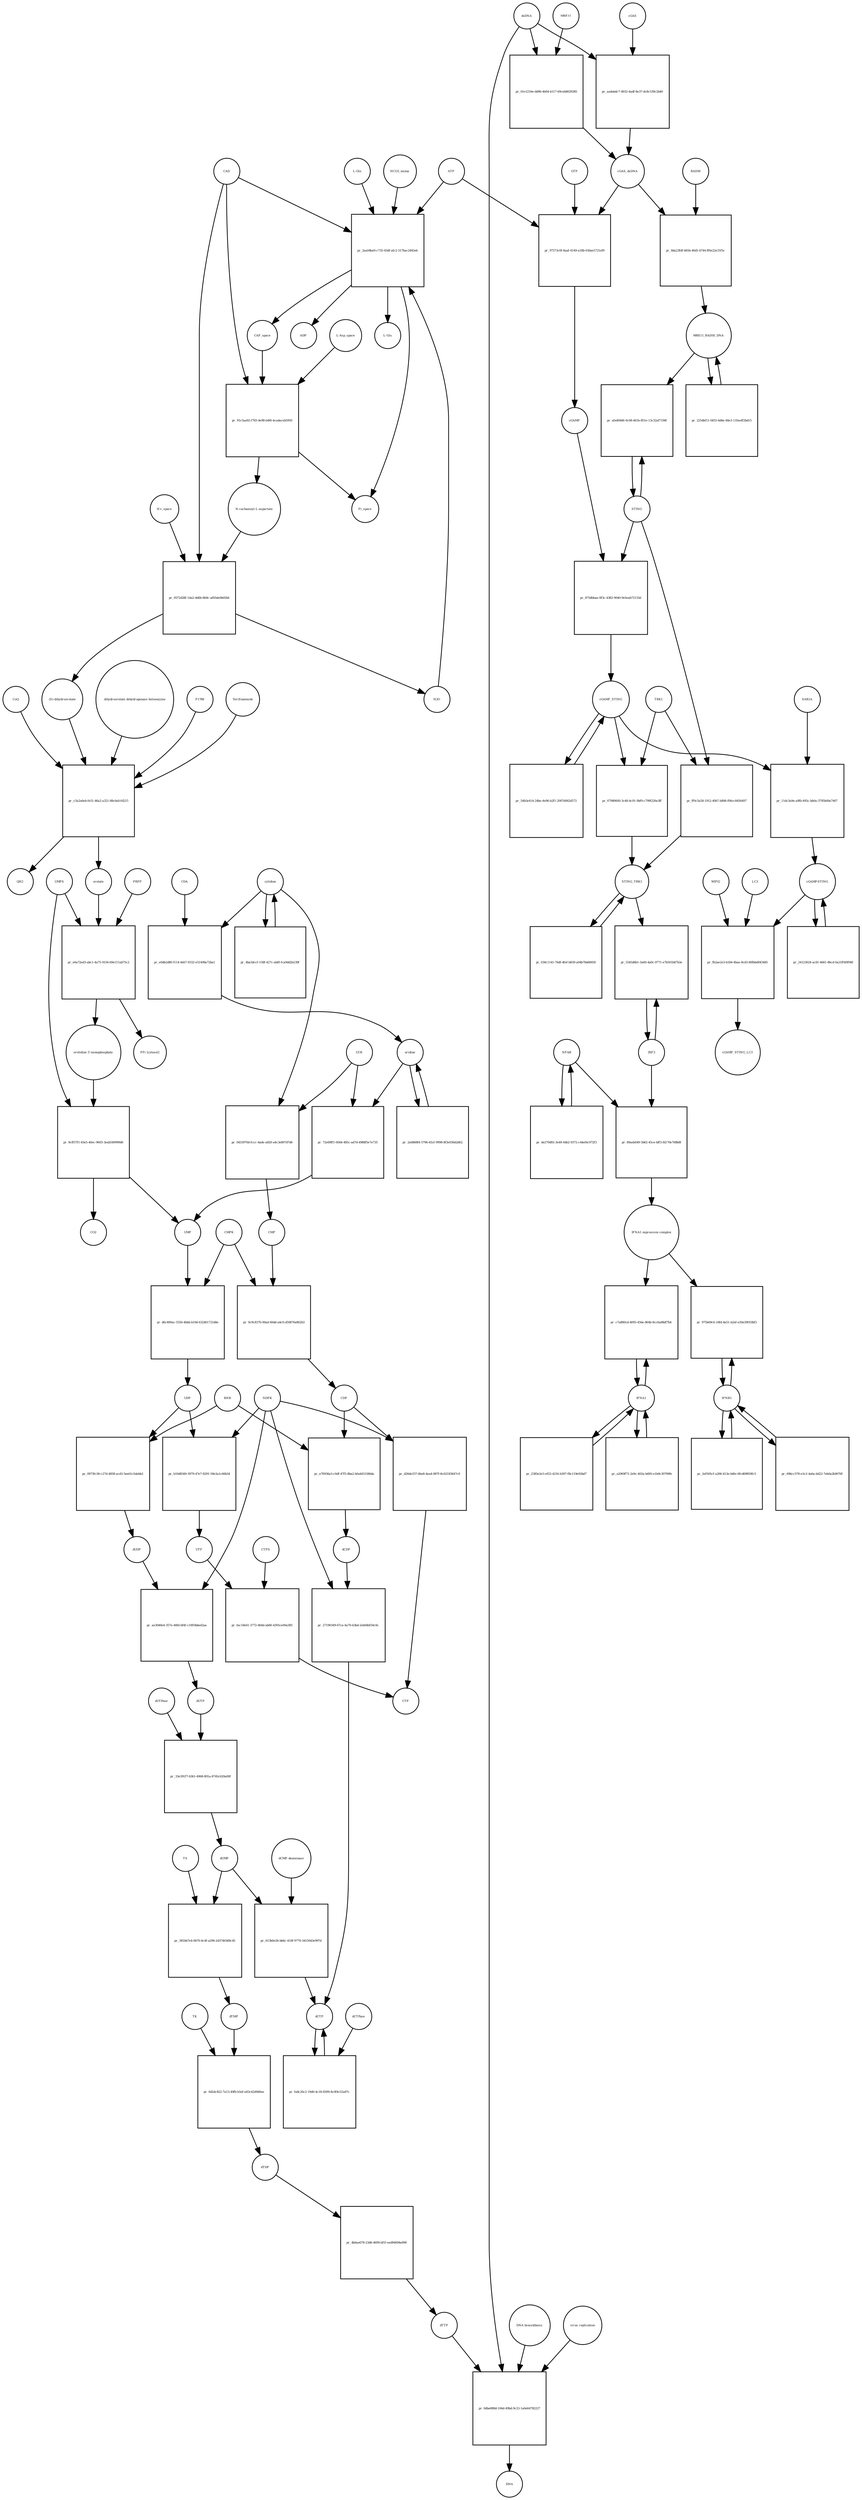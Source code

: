 strict digraph  {
"L-Gln" [annotation="", bipartite=0, cls="simple chemical", fontsize=4, label="L-Gln", shape=circle];
"pr_2aa04ba9-c735-43df-afc2-517bac2445eb" [annotation="", bipartite=1, cls=process, fontsize=4, label="pr_2aa04ba9-c735-43df-afc2-517bac2445eb", shape=square];
CAP_space [annotation="", bipartite=0, cls="simple chemical", fontsize=4, label=CAP_space, shape=circle];
CAD [annotation="", bipartite=0, cls=macromolecule, fontsize=4, label=CAD, shape=circle];
HCO3_minus [annotation="", bipartite=0, cls="simple chemical", fontsize=4, label=HCO3_minus, shape=circle];
H2O [annotation="", bipartite=0, cls="simple chemical", fontsize=4, label=H2O, shape=circle];
ATP [annotation="", bipartite=0, cls="simple chemical", fontsize=4, label=ATP, shape=circle];
"L-Glu" [annotation="", bipartite=0, cls="simple chemical", fontsize=4, label="L-Glu", shape=circle];
ADP [annotation="", bipartite=0, cls="simple chemical", fontsize=4, label=ADP, shape=circle];
Pi_space [annotation="", bipartite=0, cls="simple chemical", fontsize=4, label=Pi_space, shape=circle];
cytidine [annotation="", bipartite=0, cls="simple chemical", fontsize=4, label=cytidine, shape=circle];
"pr_e0db2d80-f114-4eb7-9332-e51408a72ba1" [annotation="", bipartite=1, cls=process, fontsize=4, label="pr_e0db2d80-f114-4eb7-9332-e51408a72ba1", shape=square];
uridine [annotation="", bipartite=0, cls="simple chemical", fontsize=4, label=uridine, shape=circle];
CDA [annotation="", bipartite=0, cls=macromolecule, fontsize=4, label=CDA, shape=circle];
"pr_72e69ff1-00d4-485c-ad7d-4988f5e7e735" [annotation="", bipartite=1, cls=process, fontsize=4, label="pr_72e69ff1-00d4-485c-ad7d-4988f5e7e735", shape=square];
UMP [annotation="", bipartite=0, cls="simple chemical", fontsize=4, label=UMP, shape=circle];
UCK [annotation="", bipartite=0, cls=macromolecule, fontsize=4, label=UCK, shape=circle];
"pr_0433970d-fccc-4ade-a820-a4c3e897d7d6" [annotation="", bipartite=1, cls=process, fontsize=4, label="pr_0433970d-fccc-4ade-a820-a4c3e897d7d6", shape=square];
CMP [annotation="", bipartite=0, cls="simple chemical", fontsize=4, label=CMP, shape=circle];
"pr_2a6868f4-5796-45cf-9998-8f3e036d2d62" [annotation="", bipartite=1, cls=process, fontsize=4, label="pr_2a6868f4-5796-45cf-9998-8f3e036d2d62", shape=square];
"pr_4ba3dccf-158f-427c-ab6f-fca9dd2b239f" [annotation="", bipartite=1, cls=process, fontsize=4, label="pr_4ba3dccf-158f-427c-ab6f-fca9dd2b239f", shape=square];
"pr_d6c490ac-5556-4bbb-b19d-632461721d8e" [annotation="", bipartite=1, cls=process, fontsize=4, label="pr_d6c490ac-5556-4bbb-b19d-632461721d8e", shape=square];
UDP [annotation="", bipartite=0, cls="simple chemical", fontsize=4, label=UDP, shape=circle];
CMPK [annotation="", bipartite=0, cls=macromolecule, fontsize=4, label=CMPK, shape=circle];
"pr_0c9c8370-00ad-40dd-a4c0-d50876e862b3" [annotation="", bipartite=1, cls=process, fontsize=4, label="pr_0c9c8370-00ad-40dd-a4c0-d50876e862b3", shape=square];
CDP [annotation="", bipartite=0, cls="simple chemical", fontsize=4, label=CDP, shape=circle];
"pr_b10d8349-3979-47e7-8291-59e3a1c66b34" [annotation="", bipartite=1, cls=process, fontsize=4, label="pr_b10d8349-3979-47e7-8291-59e3a1c66b34", shape=square];
UTP [annotation="", bipartite=0, cls="simple chemical", fontsize=4, label=UTP, shape=circle];
NDPK [annotation="", bipartite=0, cls=macromolecule, fontsize=4, label=NDPK, shape=circle];
"pr_d26de337-6be8-4ea4-887f-8c62183647c0" [annotation="", bipartite=1, cls=process, fontsize=4, label="pr_d26de337-6be8-4ea4-887f-8c62183647c0", shape=square];
CTP [annotation="", bipartite=0, cls="simple chemical", fontsize=4, label=CTP, shape=circle];
"pr_fac18e61-3772-464d-ab60-4305ce00a385" [annotation="", bipartite=1, cls=process, fontsize=4, label="pr_fac18e61-3772-464d-ab60-4305ce00a385", shape=square];
CTPS [annotation="", bipartite=0, cls=macromolecule, fontsize=4, label=CTPS, shape=circle];
"pr_0973fc36-c27d-4838-acd3-5ee61c5debb2" [annotation="", bipartite=1, cls=process, fontsize=4, label="pr_0973fc36-c27d-4838-acd3-5ee61c5debb2", shape=square];
dUDP [annotation="", bipartite=0, cls="simple chemical", fontsize=4, label=dUDP, shape=circle];
RNR [annotation="", bipartite=0, cls=macromolecule, fontsize=4, label=RNR, shape=circle];
"pr_ae30d0e4-357e-46fd-bf4f-c1693bbed2aa" [annotation="", bipartite=1, cls=process, fontsize=4, label="pr_ae30d0e4-357e-46fd-bf4f-c1693bbed2aa", shape=square];
dUTP [annotation="", bipartite=0, cls="simple chemical", fontsize=4, label=dUTP, shape=circle];
dCDP [annotation="", bipartite=0, cls="simple chemical", fontsize=4, label=dCDP, shape=circle];
"pr_27190349-67ca-4a70-b3bd-2eb64bf34c6c" [annotation="", bipartite=1, cls=process, fontsize=4, label="pr_27190349-67ca-4a70-b3bd-2eb64bf34c6c", shape=square];
dCTP [annotation="", bipartite=0, cls="simple chemical", fontsize=4, label=dCTP, shape=circle];
"pr_a70936a3-c0df-47f5-8ba2-bfa4451586da" [annotation="", bipartite=1, cls=process, fontsize=4, label="pr_a70936a3-c0df-47f5-8ba2-bfa4451586da", shape=square];
"pr_33e391f7-6361-4968-801a-8745c620a00f" [annotation="", bipartite=1, cls=process, fontsize=4, label="pr_33e391f7-6361-4968-801a-8745c620a00f", shape=square];
dUMP [annotation="", bipartite=0, cls="simple chemical", fontsize=4, label=dUMP, shape=circle];
dUTPase [annotation="", bipartite=0, cls=macromolecule, fontsize=4, label=dUTPase, shape=circle];
"pr_fa8c26c2-19d0-4c18-8399-8c0f4c52a87c" [annotation="", bipartite=1, cls=process, fontsize=4, label="pr_fa8c26c2-19d0-4c18-8399-8c0f4c52a87c", shape=square];
dCTPase [annotation="", bipartite=0, cls=macromolecule, fontsize=4, label=dCTPase, shape=circle];
"pr_613b0e26-bb6c-410f-9770-3415043e997d" [annotation="", bipartite=1, cls=process, fontsize=4, label="pr_613b0e26-bb6c-410f-9770-3415043e997d", shape=square];
"dCMP deaminase" [annotation="", bipartite=0, cls=macromolecule, fontsize=4, label="dCMP deaminase", shape=circle];
"pr_381bb7e4-0b70-4c4f-a296-2d3746368c45" [annotation="", bipartite=1, cls=process, fontsize=4, label="pr_381bb7e4-0b70-4c4f-a296-2d3746368c45", shape=square];
dTMP [annotation="", bipartite=0, cls="simple chemical", fontsize=4, label=dTMP, shape=circle];
TS [annotation="", bipartite=0, cls=macromolecule, fontsize=4, label=TS, shape=circle];
"pr_6d2dc822-7a13-49fb-b5ef-e83c42d9d0ee" [annotation="", bipartite=1, cls=process, fontsize=4, label="pr_6d2dc822-7a13-49fb-b5ef-e83c42d9d0ee", shape=square];
dTDP [annotation="", bipartite=0, cls="simple chemical", fontsize=4, label=dTDP, shape=circle];
TK [annotation="", bipartite=0, cls=macromolecule, fontsize=4, label=TK, shape=circle];
"pr_4b6ae678-23d6-4699-bf1f-eed94694e890" [annotation="", bipartite=1, cls=process, fontsize=4, label="pr_4b6ae678-23d6-4699-bf1f-eed94694e890", shape=square];
dTTP [annotation="", bipartite=0, cls="simple chemical", fontsize=4, label=dTTP, shape=circle];
dsDNA [annotation="", bipartite=0, cls="simple chemical", fontsize=4, label=dsDNA, shape=circle];
"pr_aa4abdc7-4932-4adf-8e37-dc8c539c2b40" [annotation="", bipartite=1, cls=process, fontsize=4, label="pr_aa4abdc7-4932-4adf-8e37-dc8c539c2b40", shape=square];
cGAS [annotation="", bipartite=0, cls=macromolecule, fontsize=4, label=cGAS, shape=circle];
cGAS_dsDNA [annotation="", bipartite=0, cls=complex, fontsize=4, label=cGAS_dsDNA, shape=circle];
"pr_97273c0f-8aaf-4149-a18b-036ae5721ef9" [annotation="", bipartite=1, cls=process, fontsize=4, label="pr_97273c0f-8aaf-4149-a18b-036ae5721ef9", shape=square];
GTP [annotation="", bipartite=0, cls="simple chemical", fontsize=4, label=GTP, shape=circle];
cGAMP [annotation="", bipartite=0, cls="simple chemical", fontsize=4, label=cGAMP, shape=circle];
"pr_875dbbaa-0f3c-4382-9040-9e5eab72133d" [annotation="", bipartite=1, cls=process, fontsize=4, label="pr_875dbbaa-0f3c-4382-9040-9e5eab72133d", shape=square];
STING [annotation="", bipartite=0, cls="macromolecule multimer", fontsize=4, label=STING, shape=circle];
cGAMP_STING [annotation="", bipartite=0, cls=complex, fontsize=4, label=cGAMP_STING, shape=circle];
TBK1 [annotation="", bipartite=0, cls=macromolecule, fontsize=4, label=TBK1, shape=circle];
"pr_67980600-3c48-4c91-9bf9-c799f226e3ff" [annotation="", bipartite=1, cls=process, fontsize=4, label="pr_67980600-3c48-4c91-9bf9-c799f226e3ff", shape=square];
STING_TBK1 [annotation="", bipartite=0, cls=complex, fontsize=4, label=STING_TBK1, shape=circle];
"pr_54b5e414-24be-4e96-b2f1-2007d062d573" [annotation="", bipartite=1, cls=process, fontsize=4, label="pr_54b5e414-24be-4e96-b2f1-2007d062d573", shape=square];
"pr_034c1141-76df-4fef-b839-a04b7bb68450" [annotation="", bipartite=1, cls=process, fontsize=4, label="pr_034c1141-76df-4fef-b839-a04b7bb68450", shape=square];
"NF-kB" [annotation="", bipartite=0, cls=complex, fontsize=4, label="NF-kB", shape=circle];
"pr_de270d92-3e49-44b2-9372-c44ef4c972f3" [annotation="", bipartite=1, cls=process, fontsize=4, label="pr_de270d92-3e49-44b2-9372-c44ef4c972f3", shape=square];
IFNA1 [annotation="", bipartite=0, cls="nucleic acid feature", fontsize=4, label=IFNA1, shape=circle];
"pr_a2969f71-2e9c-402a-b695-e1b9c30799fe" [annotation="", bipartite=1, cls=process, fontsize=4, label="pr_a2969f71-2e9c-402a-b695-e1b9c30799fe", shape=square];
IFNB1 [annotation="", bipartite=0, cls="nucleic acid feature", fontsize=4, label=IFNB1, shape=circle];
"pr_696cc578-e3c2-4a6a-bd22-7eb0a2b9076f" [annotation="", bipartite=1, cls=process, fontsize=4, label="pr_696cc578-e3c2-4a6a-bd22-7eb0a2b9076f", shape=square];
"pr_2385e2e3-ef22-4216-b397-f8c119e92bd7" [annotation="", bipartite=1, cls=process, fontsize=4, label="pr_2385e2e3-ef22-4216-b397-f8c119e92bd7", shape=square];
"pr_2ef505cf-a206-413e-b6fe-0fcd69859fc5" [annotation="", bipartite=1, cls=process, fontsize=4, label="pr_2ef505cf-a206-413e-b6fe-0fcd69859fc5", shape=square];
"pr_975b69c6-18fd-4a51-b2ef-e50e39010bf3" [annotation="", bipartite=1, cls=process, fontsize=4, label="pr_975b69c6-18fd-4a51-b2ef-e50e39010bf3", shape=square];
"IFNA1 expression complex" [annotation="", bipartite=0, cls=complex, fontsize=4, label="IFNA1 expression complex", shape=circle];
"cGAMP-STING" [annotation="", bipartite=0, cls=complex, fontsize=4, label="cGAMP-STING", shape=circle];
"pr_24123624-ac81-4661-8bcd-0a21ff40f948" [annotation="", bipartite=1, cls=process, fontsize=4, label="pr_24123624-ac81-4661-8bcd-0a21ff40f948", shape=square];
"pr_01e1216e-dd96-4b04-b117-69ceb8029385" [annotation="", bipartite=1, cls=process, fontsize=4, label="pr_01e1216e-dd96-4b04-b117-69ceb8029385", shape=square];
MRE11 [annotation="", bipartite=0, cls="macromolecule multimer", fontsize=4, label=MRE11, shape=circle];
RAD50 [annotation="", bipartite=0, cls="macromolecule multimer", fontsize=4, label=RAD50, shape=circle];
"pr_8da23fdf-665b-46d1-b744-ff6e22e31f5c" [annotation="", bipartite=1, cls=process, fontsize=4, label="pr_8da23fdf-665b-46d1-b744-ff6e22e31f5c", shape=square];
MRE11_RAD50_DNA [annotation="", bipartite=0, cls=complex, fontsize=4, label=MRE11_RAD50_DNA, shape=circle];
IRF3 [annotation="", bipartite=0, cls="macromolecule multimer", fontsize=4, label=IRF3, shape=circle];
"pr_5545d6b1-3a60-4a0c-9771-e7b501b87b3e" [annotation="", bipartite=1, cls=process, fontsize=4, label="pr_5545d6b1-3a60-4a0c-9771-e7b501b87b3e", shape=square];
"pr_11dc3a9e-a9fb-495c-bb0a-3795b00a7467" [annotation="", bipartite=1, cls=process, fontsize=4, label="pr_11dc3a9e-a9fb-495c-bb0a-3795b00a7467", shape=square];
SAR1A [annotation="", bipartite=0, cls=macromolecule, fontsize=4, label=SAR1A, shape=circle];
"pr_fb2ae2e3-b184-4bae-8cd3-80fbbd043485" [annotation="", bipartite=1, cls=process, fontsize=4, label="pr_fb2ae2e3-b184-4bae-8cd3-80fbbd043485", shape=square];
LC3 [annotation="", bipartite=0, cls=macromolecule, fontsize=4, label=LC3, shape=circle];
cGAMP_STING_LC3 [annotation="", bipartite=0, cls=complex, fontsize=4, label=cGAMP_STING_LC3, shape=circle];
WIPI2 [annotation="", bipartite=0, cls=macromolecule, fontsize=4, label=WIPI2, shape=circle];
"pr_afed0466-0c08-461b-851e-13c32af7194f" [annotation="", bipartite=1, cls=process, fontsize=4, label="pr_afed0466-0c08-461b-851e-13c32af7194f", shape=square];
"pr_ff0c5a58-1912-40b7-b806-f06cc8456497" [annotation="", bipartite=1, cls=process, fontsize=4, label="pr_ff0c5a58-1912-40b7-b806-f06cc8456497", shape=square];
"pr_2254bf11-0455-4d6e-84e3-135eeff2bd15" [annotation="", bipartite=1, cls=process, fontsize=4, label="pr_2254bf11-0455-4d6e-84e3-135eeff2bd15", shape=square];
"pr_91c5aa92-f783-4e98-b4f6-4cadaceb5950" [annotation="", bipartite=1, cls=process, fontsize=4, label="pr_91c5aa92-f783-4e98-b4f6-4cadaceb5950", shape=square];
"N-carbamoyl-L-aspartate" [annotation="", bipartite=0, cls="simple chemical", fontsize=4, label="N-carbamoyl-L-aspartate", shape=circle];
"L-Asp_space" [annotation="", bipartite=0, cls="simple chemical", fontsize=4, label="L-Asp_space", shape=circle];
"pr_0572d28f-14a2-4d6b-8b9c-af65de0b05b6" [annotation="", bipartite=1, cls=process, fontsize=4, label="pr_0572d28f-14a2-4d6b-8b9c-af65de0b05b6", shape=square];
"(S)-dihydroorotate" [annotation="", bipartite=0, cls="simple chemical", fontsize=4, label="(S)-dihydroorotate", shape=circle];
"H+_space" [annotation="", bipartite=0, cls="simple chemical", fontsize=4, label="H+_space", shape=circle];
"pr_c5a2a6eb-fe51-46a2-a321-88c6afcfd215" [annotation="", bipartite=1, cls=process, fontsize=4, label="pr_c5a2a6eb-fe51-46a2-a321-88c6afcfd215", shape=square];
orotate [annotation="", bipartite=0, cls="simple chemical", fontsize=4, label=orotate, shape=circle];
"dihydroorotate dehydrogenase holoenzyme" [annotation="", bipartite=0, cls="simple chemical", fontsize=4, label="dihydroorotate dehydrogenase holoenzyme", shape=circle];
P1788 [annotation="", bipartite=0, cls="simple chemical", fontsize=4, label=P1788, shape=circle];
Teriflunomide [annotation="", bipartite=0, cls="simple chemical", fontsize=4, label=Teriflunomide, shape=circle];
CoQ [annotation="", bipartite=0, cls="simple chemical", fontsize=4, label=CoQ, shape=circle];
QH2 [annotation="", bipartite=0, cls="simple chemical", fontsize=4, label=QH2, shape=circle];
"pr_e6a72ed3-abc1-4a75-9156-69e111ab75c2" [annotation="", bipartite=1, cls=process, fontsize=4, label="pr_e6a72ed3-abc1-4a75-9156-69e111ab75c2", shape=square];
"orotidine 5'-monophosphate" [annotation="", bipartite=0, cls="simple chemical", fontsize=4, label="orotidine 5'-monophosphate", shape=circle];
UMPS [annotation="", bipartite=0, cls="macromolecule multimer", fontsize=4, label=UMPS, shape=circle];
PRPP [annotation="", bipartite=0, cls="simple chemical", fontsize=4, label=PRPP, shape=circle];
"PPi [cytosol]" [annotation="", bipartite=0, cls="simple chemical", fontsize=4, label="PPi [cytosol]", shape=circle];
"pr_9cff57f1-83e5-40ec-9603-3eab549999d6" [annotation="", bipartite=1, cls=process, fontsize=4, label="pr_9cff57f1-83e5-40ec-9603-3eab549999d6", shape=square];
CO2 [annotation="", bipartite=0, cls="simple chemical", fontsize=4, label=CO2, shape=circle];
"pr_0dbe888d-104d-49bd-9c23-1a6e64782227" [annotation="", bipartite=1, cls=process, fontsize=4, label="pr_0dbe888d-104d-49bd-9c23-1a6e64782227", shape=square];
DNA [annotation="", bipartite=0, cls="nucleic acid feature", fontsize=4, label=DNA, shape=circle];
"DNA biosynthesis" [annotation="urn_miriam_obo.go_GO%3A0071897", bipartite=0, cls=phenotype, fontsize=4, label="DNA biosynthesis", shape=circle];
"virus replication" [annotation="", bipartite=0, cls=phenotype, fontsize=4, label="virus replication", shape=circle];
"pr_c7a880cd-4095-456e-864b-8cc6a88df7b4" [annotation="", bipartite=1, cls=process, fontsize=4, label="pr_c7a880cd-4095-456e-864b-8cc6a88df7b4", shape=square];
"pr_89aeb049-5b62-45ce-bff3-fd170e768b8f" [annotation="", bipartite=1, cls=process, fontsize=4, label="pr_89aeb049-5b62-45ce-bff3-fd170e768b8f", shape=square];
"L-Gln" -> "pr_2aa04ba9-c735-43df-afc2-517bac2445eb"  [annotation="", interaction_type=consumption];
"pr_2aa04ba9-c735-43df-afc2-517bac2445eb" -> CAP_space  [annotation="", interaction_type=production];
"pr_2aa04ba9-c735-43df-afc2-517bac2445eb" -> "L-Glu"  [annotation="", interaction_type=production];
"pr_2aa04ba9-c735-43df-afc2-517bac2445eb" -> ADP  [annotation="", interaction_type=production];
"pr_2aa04ba9-c735-43df-afc2-517bac2445eb" -> Pi_space  [annotation="", interaction_type=production];
CAP_space -> "pr_91c5aa92-f783-4e98-b4f6-4cadaceb5950"  [annotation="", interaction_type=consumption];
CAD -> "pr_2aa04ba9-c735-43df-afc2-517bac2445eb"  [annotation=urn_miriam_reactome_REACT_1698, interaction_type=catalysis];
CAD -> "pr_91c5aa92-f783-4e98-b4f6-4cadaceb5950"  [annotation=urn_miriam_reactome_REACT_1698, interaction_type=catalysis];
CAD -> "pr_0572d28f-14a2-4d6b-8b9c-af65de0b05b6"  [annotation=urn_miriam_reactome_REACT_1698, interaction_type=catalysis];
HCO3_minus -> "pr_2aa04ba9-c735-43df-afc2-517bac2445eb"  [annotation="", interaction_type=consumption];
H2O -> "pr_2aa04ba9-c735-43df-afc2-517bac2445eb"  [annotation="", interaction_type=consumption];
ATP -> "pr_2aa04ba9-c735-43df-afc2-517bac2445eb"  [annotation="", interaction_type=consumption];
ATP -> "pr_97273c0f-8aaf-4149-a18b-036ae5721ef9"  [annotation="", interaction_type=consumption];
cytidine -> "pr_e0db2d80-f114-4eb7-9332-e51408a72ba1"  [annotation="", interaction_type=consumption];
cytidine -> "pr_0433970d-fccc-4ade-a820-a4c3e897d7d6"  [annotation="", interaction_type=consumption];
cytidine -> "pr_4ba3dccf-158f-427c-ab6f-fca9dd2b239f"  [annotation="", interaction_type=consumption];
"pr_e0db2d80-f114-4eb7-9332-e51408a72ba1" -> uridine  [annotation="", interaction_type=production];
uridine -> "pr_72e69ff1-00d4-485c-ad7d-4988f5e7e735"  [annotation="", interaction_type=consumption];
uridine -> "pr_2a6868f4-5796-45cf-9998-8f3e036d2d62"  [annotation="", interaction_type=consumption];
CDA -> "pr_e0db2d80-f114-4eb7-9332-e51408a72ba1"  [annotation="", interaction_type=catalysis];
"pr_72e69ff1-00d4-485c-ad7d-4988f5e7e735" -> UMP  [annotation="", interaction_type=production];
UMP -> "pr_d6c490ac-5556-4bbb-b19d-632461721d8e"  [annotation="", interaction_type=consumption];
UCK -> "pr_72e69ff1-00d4-485c-ad7d-4988f5e7e735"  [annotation="", interaction_type=catalysis];
UCK -> "pr_0433970d-fccc-4ade-a820-a4c3e897d7d6"  [annotation="", interaction_type=catalysis];
"pr_0433970d-fccc-4ade-a820-a4c3e897d7d6" -> CMP  [annotation="", interaction_type=production];
CMP -> "pr_0c9c8370-00ad-40dd-a4c0-d50876e862b3"  [annotation="", interaction_type=consumption];
"pr_2a6868f4-5796-45cf-9998-8f3e036d2d62" -> uridine  [annotation="", interaction_type=production];
"pr_4ba3dccf-158f-427c-ab6f-fca9dd2b239f" -> cytidine  [annotation="", interaction_type=production];
"pr_d6c490ac-5556-4bbb-b19d-632461721d8e" -> UDP  [annotation="", interaction_type=production];
UDP -> "pr_b10d8349-3979-47e7-8291-59e3a1c66b34"  [annotation="", interaction_type=consumption];
UDP -> "pr_0973fc36-c27d-4838-acd3-5ee61c5debb2"  [annotation="", interaction_type=consumption];
CMPK -> "pr_d6c490ac-5556-4bbb-b19d-632461721d8e"  [annotation="", interaction_type=catalysis];
CMPK -> "pr_0c9c8370-00ad-40dd-a4c0-d50876e862b3"  [annotation="", interaction_type=catalysis];
"pr_0c9c8370-00ad-40dd-a4c0-d50876e862b3" -> CDP  [annotation="", interaction_type=production];
CDP -> "pr_d26de337-6be8-4ea4-887f-8c62183647c0"  [annotation="", interaction_type=consumption];
CDP -> "pr_a70936a3-c0df-47f5-8ba2-bfa4451586da"  [annotation="", interaction_type=consumption];
"pr_b10d8349-3979-47e7-8291-59e3a1c66b34" -> UTP  [annotation="", interaction_type=production];
UTP -> "pr_fac18e61-3772-464d-ab60-4305ce00a385"  [annotation="", interaction_type=consumption];
NDPK -> "pr_b10d8349-3979-47e7-8291-59e3a1c66b34"  [annotation="", interaction_type=catalysis];
NDPK -> "pr_d26de337-6be8-4ea4-887f-8c62183647c0"  [annotation="", interaction_type=catalysis];
NDPK -> "pr_ae30d0e4-357e-46fd-bf4f-c1693bbed2aa"  [annotation="", interaction_type=catalysis];
NDPK -> "pr_27190349-67ca-4a70-b3bd-2eb64bf34c6c"  [annotation="", interaction_type=catalysis];
"pr_d26de337-6be8-4ea4-887f-8c62183647c0" -> CTP  [annotation="", interaction_type=production];
"pr_fac18e61-3772-464d-ab60-4305ce00a385" -> CTP  [annotation="", interaction_type=production];
CTPS -> "pr_fac18e61-3772-464d-ab60-4305ce00a385"  [annotation="", interaction_type=catalysis];
"pr_0973fc36-c27d-4838-acd3-5ee61c5debb2" -> dUDP  [annotation="", interaction_type=production];
dUDP -> "pr_ae30d0e4-357e-46fd-bf4f-c1693bbed2aa"  [annotation="", interaction_type=consumption];
RNR -> "pr_0973fc36-c27d-4838-acd3-5ee61c5debb2"  [annotation="", interaction_type=catalysis];
RNR -> "pr_a70936a3-c0df-47f5-8ba2-bfa4451586da"  [annotation="", interaction_type=catalysis];
"pr_ae30d0e4-357e-46fd-bf4f-c1693bbed2aa" -> dUTP  [annotation="", interaction_type=production];
dUTP -> "pr_33e391f7-6361-4968-801a-8745c620a00f"  [annotation="", interaction_type=consumption];
dCDP -> "pr_27190349-67ca-4a70-b3bd-2eb64bf34c6c"  [annotation="", interaction_type=consumption];
"pr_27190349-67ca-4a70-b3bd-2eb64bf34c6c" -> dCTP  [annotation="", interaction_type=production];
dCTP -> "pr_fa8c26c2-19d0-4c18-8399-8c0f4c52a87c"  [annotation="", interaction_type=consumption];
"pr_a70936a3-c0df-47f5-8ba2-bfa4451586da" -> dCDP  [annotation="", interaction_type=production];
"pr_33e391f7-6361-4968-801a-8745c620a00f" -> dUMP  [annotation="", interaction_type=production];
dUMP -> "pr_613b0e26-bb6c-410f-9770-3415043e997d"  [annotation="", interaction_type=consumption];
dUMP -> "pr_381bb7e4-0b70-4c4f-a296-2d3746368c45"  [annotation="", interaction_type=consumption];
dUTPase -> "pr_33e391f7-6361-4968-801a-8745c620a00f"  [annotation="", interaction_type=catalysis];
"pr_fa8c26c2-19d0-4c18-8399-8c0f4c52a87c" -> dCTP  [annotation="", interaction_type=production];
dCTPase -> "pr_fa8c26c2-19d0-4c18-8399-8c0f4c52a87c"  [annotation="", interaction_type=catalysis];
"pr_613b0e26-bb6c-410f-9770-3415043e997d" -> dCTP  [annotation="", interaction_type=production];
"dCMP deaminase" -> "pr_613b0e26-bb6c-410f-9770-3415043e997d"  [annotation="", interaction_type=catalysis];
"pr_381bb7e4-0b70-4c4f-a296-2d3746368c45" -> dTMP  [annotation="", interaction_type=production];
dTMP -> "pr_6d2dc822-7a13-49fb-b5ef-e83c42d9d0ee"  [annotation="", interaction_type=consumption];
TS -> "pr_381bb7e4-0b70-4c4f-a296-2d3746368c45"  [annotation="", interaction_type=catalysis];
"pr_6d2dc822-7a13-49fb-b5ef-e83c42d9d0ee" -> dTDP  [annotation="", interaction_type=production];
dTDP -> "pr_4b6ae678-23d6-4699-bf1f-eed94694e890"  [annotation="", interaction_type=consumption];
TK -> "pr_6d2dc822-7a13-49fb-b5ef-e83c42d9d0ee"  [annotation="", interaction_type=catalysis];
"pr_4b6ae678-23d6-4699-bf1f-eed94694e890" -> dTTP  [annotation="", interaction_type=production];
dTTP -> "pr_0dbe888d-104d-49bd-9c23-1a6e64782227"  [annotation="", interaction_type=consumption];
dsDNA -> "pr_aa4abdc7-4932-4adf-8e37-dc8c539c2b40"  [annotation="", interaction_type=consumption];
dsDNA -> "pr_01e1216e-dd96-4b04-b117-69ceb8029385"  [annotation="", interaction_type=consumption];
dsDNA -> "pr_0dbe888d-104d-49bd-9c23-1a6e64782227"  [annotation="", interaction_type=consumption];
"pr_aa4abdc7-4932-4adf-8e37-dc8c539c2b40" -> cGAS_dsDNA  [annotation="", interaction_type=production];
cGAS -> "pr_aa4abdc7-4932-4adf-8e37-dc8c539c2b40"  [annotation="", interaction_type=consumption];
cGAS_dsDNA -> "pr_97273c0f-8aaf-4149-a18b-036ae5721ef9"  [annotation="", interaction_type=catalysis];
cGAS_dsDNA -> "pr_8da23fdf-665b-46d1-b744-ff6e22e31f5c"  [annotation="", interaction_type=consumption];
"pr_97273c0f-8aaf-4149-a18b-036ae5721ef9" -> cGAMP  [annotation="", interaction_type=production];
GTP -> "pr_97273c0f-8aaf-4149-a18b-036ae5721ef9"  [annotation="", interaction_type=consumption];
cGAMP -> "pr_875dbbaa-0f3c-4382-9040-9e5eab72133d"  [annotation="", interaction_type=consumption];
"pr_875dbbaa-0f3c-4382-9040-9e5eab72133d" -> cGAMP_STING  [annotation="", interaction_type=production];
STING -> "pr_875dbbaa-0f3c-4382-9040-9e5eab72133d"  [annotation="", interaction_type=consumption];
STING -> "pr_afed0466-0c08-461b-851e-13c32af7194f"  [annotation="", interaction_type=consumption];
STING -> "pr_ff0c5a58-1912-40b7-b806-f06cc8456497"  [annotation="", interaction_type=consumption];
cGAMP_STING -> "pr_67980600-3c48-4c91-9bf9-c799f226e3ff"  [annotation="", interaction_type=consumption];
cGAMP_STING -> "pr_54b5e414-24be-4e96-b2f1-2007d062d573"  [annotation="", interaction_type=consumption];
cGAMP_STING -> "pr_11dc3a9e-a9fb-495c-bb0a-3795b00a7467"  [annotation="", interaction_type=consumption];
TBK1 -> "pr_67980600-3c48-4c91-9bf9-c799f226e3ff"  [annotation="", interaction_type=consumption];
TBK1 -> "pr_ff0c5a58-1912-40b7-b806-f06cc8456497"  [annotation="", interaction_type=consumption];
"pr_67980600-3c48-4c91-9bf9-c799f226e3ff" -> STING_TBK1  [annotation="", interaction_type=production];
STING_TBK1 -> "pr_034c1141-76df-4fef-b839-a04b7bb68450"  [annotation="", interaction_type=consumption];
STING_TBK1 -> "pr_5545d6b1-3a60-4a0c-9771-e7b501b87b3e"  [annotation="", interaction_type=catalysis];
"pr_54b5e414-24be-4e96-b2f1-2007d062d573" -> cGAMP_STING  [annotation="", interaction_type=production];
"pr_034c1141-76df-4fef-b839-a04b7bb68450" -> STING_TBK1  [annotation="", interaction_type=production];
"NF-kB" -> "pr_de270d92-3e49-44b2-9372-c44ef4c972f3"  [annotation="", interaction_type=consumption];
"NF-kB" -> "pr_89aeb049-5b62-45ce-bff3-fd170e768b8f"  [annotation="", interaction_type=consumption];
"pr_de270d92-3e49-44b2-9372-c44ef4c972f3" -> "NF-kB"  [annotation="", interaction_type=production];
IFNA1 -> "pr_a2969f71-2e9c-402a-b695-e1b9c30799fe"  [annotation="", interaction_type=consumption];
IFNA1 -> "pr_2385e2e3-ef22-4216-b397-f8c119e92bd7"  [annotation="", interaction_type=consumption];
IFNA1 -> "pr_c7a880cd-4095-456e-864b-8cc6a88df7b4"  [annotation="", interaction_type=consumption];
"pr_a2969f71-2e9c-402a-b695-e1b9c30799fe" -> IFNA1  [annotation="", interaction_type=production];
IFNB1 -> "pr_696cc578-e3c2-4a6a-bd22-7eb0a2b9076f"  [annotation="", interaction_type=consumption];
IFNB1 -> "pr_2ef505cf-a206-413e-b6fe-0fcd69859fc5"  [annotation="", interaction_type=consumption];
IFNB1 -> "pr_975b69c6-18fd-4a51-b2ef-e50e39010bf3"  [annotation="", interaction_type=consumption];
"pr_696cc578-e3c2-4a6a-bd22-7eb0a2b9076f" -> IFNB1  [annotation="", interaction_type=production];
"pr_2385e2e3-ef22-4216-b397-f8c119e92bd7" -> IFNA1  [annotation="", interaction_type=production];
"pr_2ef505cf-a206-413e-b6fe-0fcd69859fc5" -> IFNB1  [annotation="", interaction_type=production];
"pr_975b69c6-18fd-4a51-b2ef-e50e39010bf3" -> IFNB1  [annotation="", interaction_type=production];
"IFNA1 expression complex" -> "pr_975b69c6-18fd-4a51-b2ef-e50e39010bf3"  [annotation="", interaction_type=stimulation];
"IFNA1 expression complex" -> "pr_c7a880cd-4095-456e-864b-8cc6a88df7b4"  [annotation="", interaction_type=stimulation];
"cGAMP-STING" -> "pr_24123624-ac81-4661-8bcd-0a21ff40f948"  [annotation="", interaction_type=consumption];
"cGAMP-STING" -> "pr_fb2ae2e3-b184-4bae-8cd3-80fbbd043485"  [annotation="", interaction_type=consumption];
"pr_24123624-ac81-4661-8bcd-0a21ff40f948" -> "cGAMP-STING"  [annotation="", interaction_type=production];
"pr_01e1216e-dd96-4b04-b117-69ceb8029385" -> cGAS_dsDNA  [annotation="", interaction_type=production];
MRE11 -> "pr_01e1216e-dd96-4b04-b117-69ceb8029385"  [annotation="", interaction_type=consumption];
RAD50 -> "pr_8da23fdf-665b-46d1-b744-ff6e22e31f5c"  [annotation="", interaction_type=consumption];
"pr_8da23fdf-665b-46d1-b744-ff6e22e31f5c" -> MRE11_RAD50_DNA  [annotation="", interaction_type=production];
MRE11_RAD50_DNA -> "pr_afed0466-0c08-461b-851e-13c32af7194f"  [annotation="", interaction_type=catalysis];
MRE11_RAD50_DNA -> "pr_2254bf11-0455-4d6e-84e3-135eeff2bd15"  [annotation="", interaction_type=consumption];
IRF3 -> "pr_5545d6b1-3a60-4a0c-9771-e7b501b87b3e"  [annotation="", interaction_type=consumption];
IRF3 -> "pr_89aeb049-5b62-45ce-bff3-fd170e768b8f"  [annotation="", interaction_type=consumption];
"pr_5545d6b1-3a60-4a0c-9771-e7b501b87b3e" -> IRF3  [annotation="", interaction_type=production];
"pr_11dc3a9e-a9fb-495c-bb0a-3795b00a7467" -> "cGAMP-STING"  [annotation="", interaction_type=production];
SAR1A -> "pr_11dc3a9e-a9fb-495c-bb0a-3795b00a7467"  [annotation="", interaction_type=catalysis];
"pr_fb2ae2e3-b184-4bae-8cd3-80fbbd043485" -> cGAMP_STING_LC3  [annotation="", interaction_type=production];
LC3 -> "pr_fb2ae2e3-b184-4bae-8cd3-80fbbd043485"  [annotation="", interaction_type=consumption];
WIPI2 -> "pr_fb2ae2e3-b184-4bae-8cd3-80fbbd043485"  [annotation="", interaction_type=catalysis];
"pr_afed0466-0c08-461b-851e-13c32af7194f" -> STING  [annotation="", interaction_type=production];
"pr_ff0c5a58-1912-40b7-b806-f06cc8456497" -> STING_TBK1  [annotation="", interaction_type=production];
"pr_2254bf11-0455-4d6e-84e3-135eeff2bd15" -> MRE11_RAD50_DNA  [annotation="", interaction_type=production];
"pr_91c5aa92-f783-4e98-b4f6-4cadaceb5950" -> "N-carbamoyl-L-aspartate"  [annotation="", interaction_type=production];
"pr_91c5aa92-f783-4e98-b4f6-4cadaceb5950" -> Pi_space  [annotation="", interaction_type=production];
"N-carbamoyl-L-aspartate" -> "pr_0572d28f-14a2-4d6b-8b9c-af65de0b05b6"  [annotation="", interaction_type=consumption];
"L-Asp_space" -> "pr_91c5aa92-f783-4e98-b4f6-4cadaceb5950"  [annotation="", interaction_type=consumption];
"pr_0572d28f-14a2-4d6b-8b9c-af65de0b05b6" -> "(S)-dihydroorotate"  [annotation="", interaction_type=production];
"pr_0572d28f-14a2-4d6b-8b9c-af65de0b05b6" -> H2O  [annotation="", interaction_type=production];
"(S)-dihydroorotate" -> "pr_c5a2a6eb-fe51-46a2-a321-88c6afcfd215"  [annotation="", interaction_type=consumption];
"H+_space" -> "pr_0572d28f-14a2-4d6b-8b9c-af65de0b05b6"  [annotation="", interaction_type=consumption];
"pr_c5a2a6eb-fe51-46a2-a321-88c6afcfd215" -> orotate  [annotation="", interaction_type=production];
"pr_c5a2a6eb-fe51-46a2-a321-88c6afcfd215" -> QH2  [annotation="", interaction_type=production];
orotate -> "pr_e6a72ed3-abc1-4a75-9156-69e111ab75c2"  [annotation="", interaction_type=consumption];
"dihydroorotate dehydrogenase holoenzyme" -> "pr_c5a2a6eb-fe51-46a2-a321-88c6afcfd215"  [annotation=urn_miriam_reactome_REACT_1698, interaction_type=catalysis];
P1788 -> "pr_c5a2a6eb-fe51-46a2-a321-88c6afcfd215"  [annotation=urn_miriam_reactome_REACT_1698, interaction_type=inhibition];
Teriflunomide -> "pr_c5a2a6eb-fe51-46a2-a321-88c6afcfd215"  [annotation=urn_miriam_reactome_REACT_1698, interaction_type=inhibition];
CoQ -> "pr_c5a2a6eb-fe51-46a2-a321-88c6afcfd215"  [annotation="", interaction_type=consumption];
"pr_e6a72ed3-abc1-4a75-9156-69e111ab75c2" -> "orotidine 5'-monophosphate"  [annotation="", interaction_type=production];
"pr_e6a72ed3-abc1-4a75-9156-69e111ab75c2" -> "PPi [cytosol]"  [annotation="", interaction_type=production];
"orotidine 5'-monophosphate" -> "pr_9cff57f1-83e5-40ec-9603-3eab549999d6"  [annotation="", interaction_type=consumption];
UMPS -> "pr_e6a72ed3-abc1-4a75-9156-69e111ab75c2"  [annotation=urn_miriam_reactome_REACT_1698, interaction_type=catalysis];
UMPS -> "pr_9cff57f1-83e5-40ec-9603-3eab549999d6"  [annotation=urn_miriam_reactome_REACT_1698, interaction_type=catalysis];
PRPP -> "pr_e6a72ed3-abc1-4a75-9156-69e111ab75c2"  [annotation="", interaction_type=consumption];
"pr_9cff57f1-83e5-40ec-9603-3eab549999d6" -> UMP  [annotation="", interaction_type=production];
"pr_9cff57f1-83e5-40ec-9603-3eab549999d6" -> CO2  [annotation="", interaction_type=production];
"pr_0dbe888d-104d-49bd-9c23-1a6e64782227" -> DNA  [annotation="", interaction_type=production];
"DNA biosynthesis" -> "pr_0dbe888d-104d-49bd-9c23-1a6e64782227"  [annotation="", interaction_type=catalysis];
"virus replication" -> "pr_0dbe888d-104d-49bd-9c23-1a6e64782227"  [annotation="", interaction_type=inhibition];
"pr_c7a880cd-4095-456e-864b-8cc6a88df7b4" -> IFNA1  [annotation="", interaction_type=production];
"pr_89aeb049-5b62-45ce-bff3-fd170e768b8f" -> "IFNA1 expression complex"  [annotation="", interaction_type=production];
}
